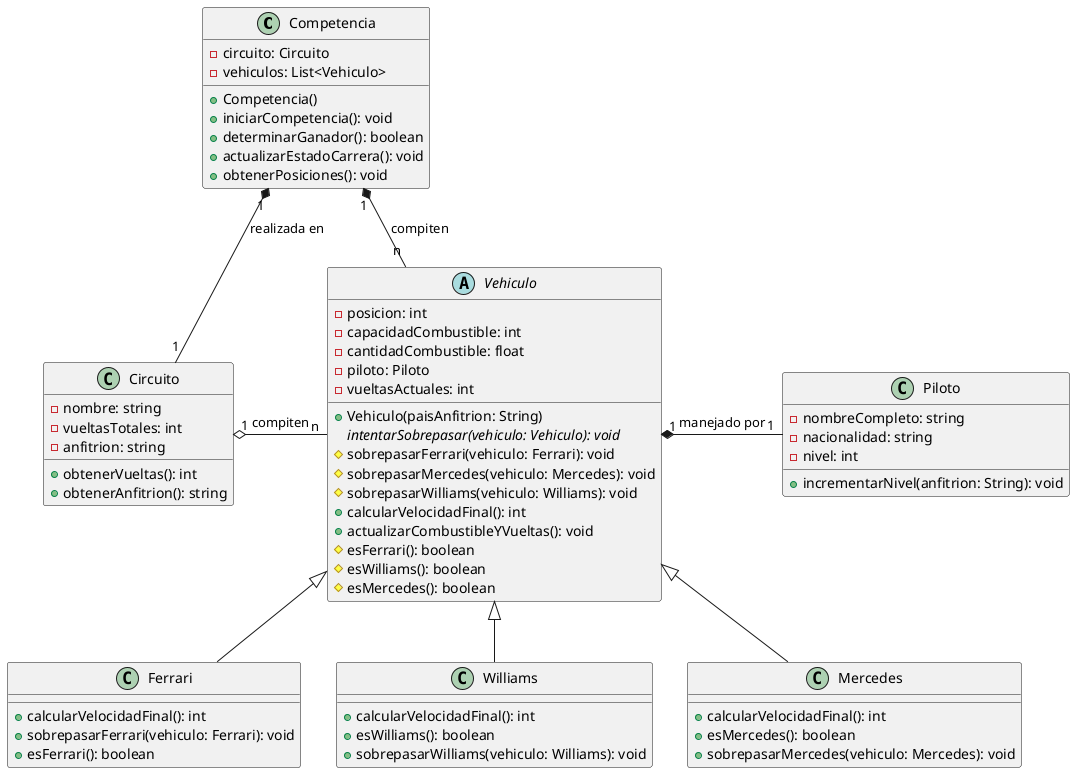 @startuml

class Competencia {
  - circuito: Circuito
  - vehiculos: List<Vehiculo>
  + Competencia()
  + iniciarCompetencia(): void
  + determinarGanador(): boolean
  + actualizarEstadoCarrera(): void
  + obtenerPosiciones(): void
}

class Circuito {
  - nombre: string
  - vueltasTotales: int
  - anfitrion: string
  + obtenerVueltas(): int
  + obtenerAnfitrion(): string
}

abstract class Vehiculo {
  - posicion: int
  - capacidadCombustible: int
  - cantidadCombustible: float
  - piloto: Piloto
  - vueltasActuales: int
  + Vehiculo(paisAnfitrion: String)
  {abstract} intentarSobrepasar(vehiculo: Vehiculo): void
  # sobrepasarFerrari(vehiculo: Ferrari): void
  # sobrepasarMercedes(vehiculo: Mercedes): void
  # sobrepasarWilliams(vehiculo: Williams): void
  + calcularVelocidadFinal(): int
  + actualizarCombustibleYVueltas(): void
  # esFerrari(): boolean
  # esWilliams(): boolean
  # esMercedes(): boolean
}

class Ferrari extends Vehiculo {
  + calcularVelocidadFinal(): int
  + sobrepasarFerrari(vehiculo: Ferrari): void
  + esFerrari(): boolean
}

class Williams extends Vehiculo {
  + calcularVelocidadFinal(): int
  + esWilliams(): boolean
  + sobrepasarWilliams(vehiculo: Williams): void
}

class Mercedes extends Vehiculo {
  + calcularVelocidadFinal(): int
  + esMercedes(): boolean
  + sobrepasarMercedes(vehiculo: Mercedes): void
}

class Piloto {
  - nombreCompleto: string
  - nacionalidad: string
  - nivel: int
  + incrementarNivel(anfitrion: String): void
}

Competencia "1" *-down- "1" Circuito : realizada en
Competencia "1" *-down- "n" Vehiculo : compiten
Circuito "1" o-right- "n" Vehiculo : compiten
Vehiculo "1" *-right- "1" Piloto : manejado por
@enduml